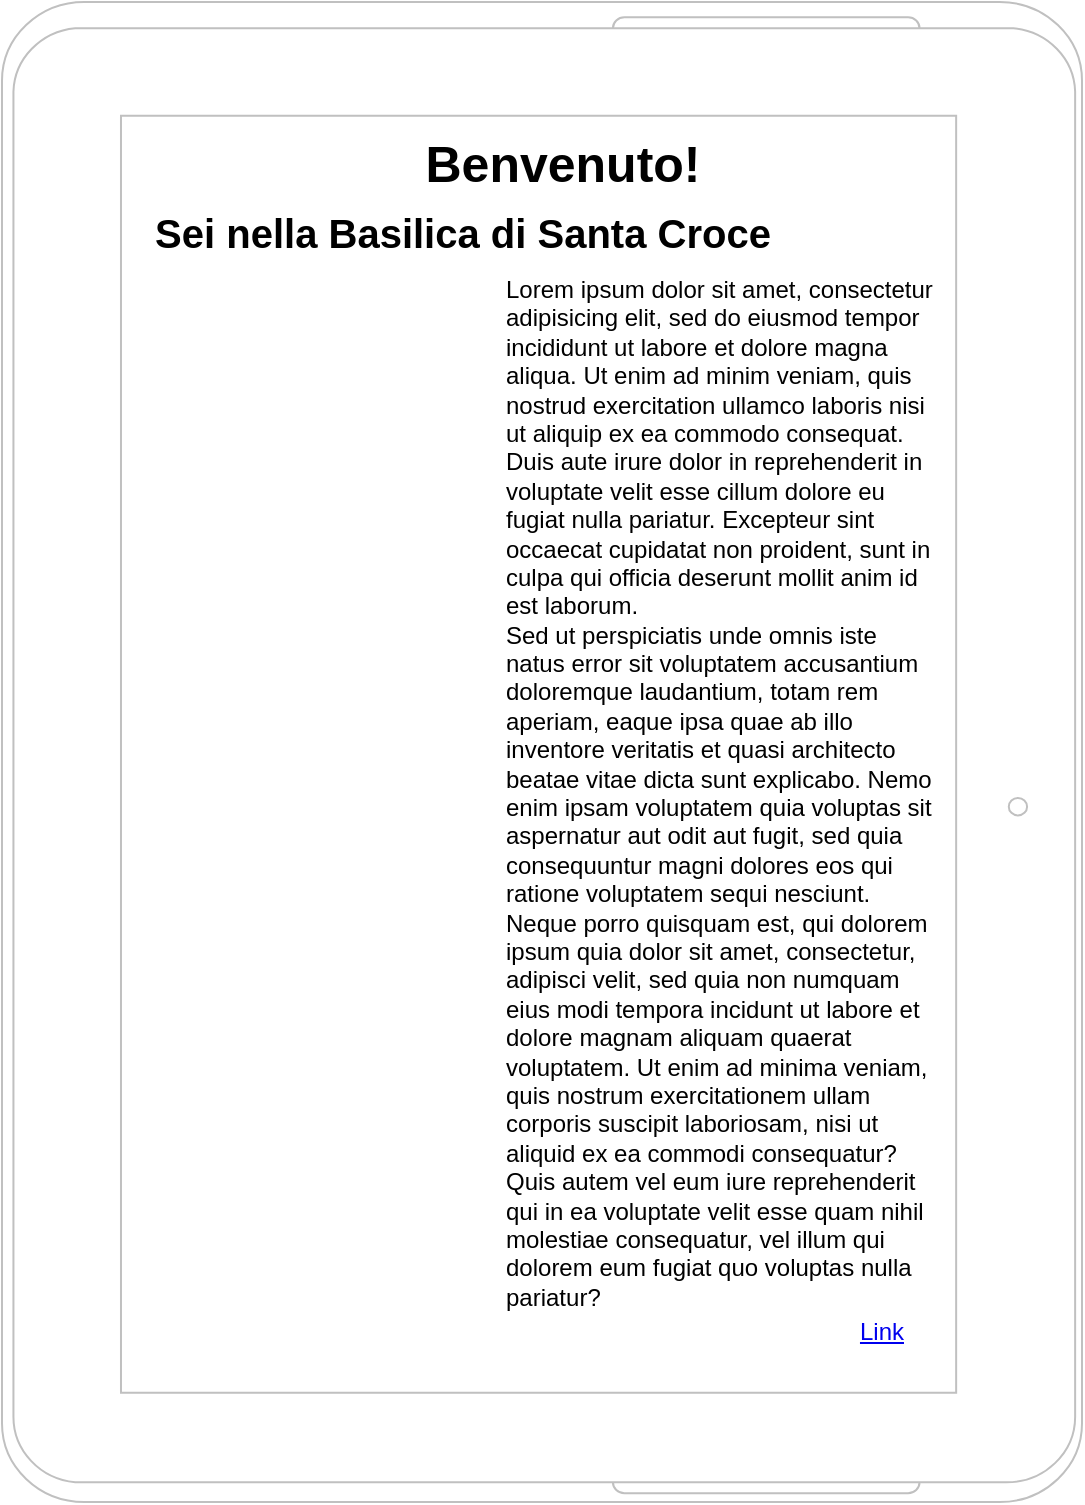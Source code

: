 <mxfile version="14.4.2" type="github">
  <diagram id="eXF1MOfVq8h1YnBQ9vYL" name="Page-1">
    <mxGraphModel dx="1157" dy="1812" grid="1" gridSize="10" guides="1" tooltips="1" connect="1" arrows="1" fold="1" page="1" pageScale="1" pageWidth="827" pageHeight="1169" math="0" shadow="0">
      <root>
        <mxCell id="0" />
        <mxCell id="1" parent="0" />
        <mxCell id="5MQcyXiMhIROIPX3yQn8-9" value="" style="verticalLabelPosition=bottom;verticalAlign=top;html=1;shadow=0;dashed=0;strokeWidth=1;shape=mxgraph.android.tab2;strokeColor=#c0c0c0;" vertex="1" parent="1">
          <mxGeometry x="90" y="-855" width="540" height="750" as="geometry" />
        </mxCell>
        <mxCell id="5MQcyXiMhIROIPX3yQn8-10" value="&lt;font style=&quot;font-size: 20px&quot;&gt;&lt;b&gt;Sei nella Basilica di Santa Croce&lt;/b&gt;&lt;/font&gt;" style="text;html=1;resizable=0;autosize=1;align=center;verticalAlign=middle;points=[];fillColor=none;strokeColor=none;rounded=0;" vertex="1" parent="1">
          <mxGeometry x="160" y="-750" width="320" height="20" as="geometry" />
        </mxCell>
        <mxCell id="5MQcyXiMhIROIPX3yQn8-11" value="&lt;font size=&quot;1&quot;&gt;&lt;b style=&quot;font-size: 25px&quot;&gt;Benvenuto!&lt;/b&gt;&lt;/font&gt;" style="text;html=1;resizable=0;autosize=1;align=center;verticalAlign=middle;points=[];fillColor=none;strokeColor=none;rounded=0;" vertex="1" parent="1">
          <mxGeometry x="295" y="-790" width="150" height="30" as="geometry" />
        </mxCell>
        <mxCell id="5MQcyXiMhIROIPX3yQn8-13" value="Lorem ipsum dolor sit amet, consectetur adipisicing elit, sed do eiusmod tempor incididunt ut labore et dolore magna aliqua. Ut enim ad minim veniam, quis nostrud exercitation ullamco laboris nisi ut aliquip ex ea commodo consequat. Duis aute irure dolor in reprehenderit in voluptate velit esse cillum dolore eu fugiat nulla pariatur. Excepteur sint occaecat cupidatat non proident, sunt in culpa qui officia deserunt mollit anim id est laborum.&#xa;Sed ut perspiciatis unde omnis iste natus error sit voluptatem accusantium doloremque laudantium, totam rem aperiam, eaque ipsa quae ab illo inventore veritatis et quasi architecto beatae vitae dicta sunt explicabo. Nemo enim ipsam voluptatem quia voluptas sit aspernatur aut odit aut fugit, sed quia consequuntur magni dolores eos qui ratione voluptatem sequi nesciunt. Neque porro quisquam est, qui dolorem ipsum quia dolor sit amet, consectetur, adipisci velit, sed quia non numquam eius modi tempora incidunt ut labore et dolore magnam aliquam quaerat voluptatem. Ut enim ad minima veniam, quis nostrum exercitationem ullam corporis suscipit laboriosam, nisi ut aliquid ex ea commodi consequatur? Quis autem vel eum iure reprehenderit qui in ea voluptate velit esse quam nihil molestiae consequatur, vel illum qui dolorem eum fugiat quo voluptas nulla pariatur?" style="text;spacingTop=-5;whiteSpace=wrap;html=1;align=left;fontSize=12;fontFamily=Helvetica;fillColor=none;strokeColor=none;" vertex="1" parent="1">
          <mxGeometry x="340" y="-720" width="220" height="500" as="geometry" />
        </mxCell>
        <mxCell id="5MQcyXiMhIROIPX3yQn8-15" value="" style="shape=image;html=1;verticalAlign=top;verticalLabelPosition=bottom;labelBackgroundColor=#ffffff;imageAspect=0;aspect=fixed;image=https://cdn4.iconfinder.com/data/icons/48-bubbles/48/23.Videos-128.png" vertex="1" parent="1">
          <mxGeometry x="190" y="-320" width="128" height="128" as="geometry" />
        </mxCell>
        <mxCell id="5MQcyXiMhIROIPX3yQn8-16" value="" style="shape=image;html=1;verticalAlign=top;verticalLabelPosition=bottom;labelBackgroundColor=#ffffff;imageAspect=0;aspect=fixed;image=https://cdn1.iconfinder.com/data/icons/web-and-mobile-in-square/100/WebInSquare_1.5EXTENDED-24-128.png" vertex="1" parent="1">
          <mxGeometry x="190" y="-680" width="128" height="128" as="geometry" />
        </mxCell>
        <mxCell id="5MQcyXiMhIROIPX3yQn8-17" value="" style="shape=image;html=1;verticalAlign=top;verticalLabelPosition=bottom;labelBackgroundColor=#ffffff;imageAspect=0;aspect=fixed;image=https://cdn1.iconfinder.com/data/icons/web-and-mobile-in-square/100/WebInSquare_1.5EXTENDED-24-128.png" vertex="1" parent="1">
          <mxGeometry x="190" y="-510" width="128" height="128" as="geometry" />
        </mxCell>
        <UserObject label="Link" link="https://www.HOMEPAGE.it" id="5MQcyXiMhIROIPX3yQn8-20">
          <mxCell style="text;html=1;strokeColor=none;fillColor=none;whiteSpace=wrap;align=center;verticalAlign=middle;fontColor=#0000EE;fontStyle=4;" vertex="1" parent="1">
            <mxGeometry x="500" y="-210" width="60" height="40" as="geometry" />
          </mxCell>
        </UserObject>
      </root>
    </mxGraphModel>
  </diagram>
</mxfile>
